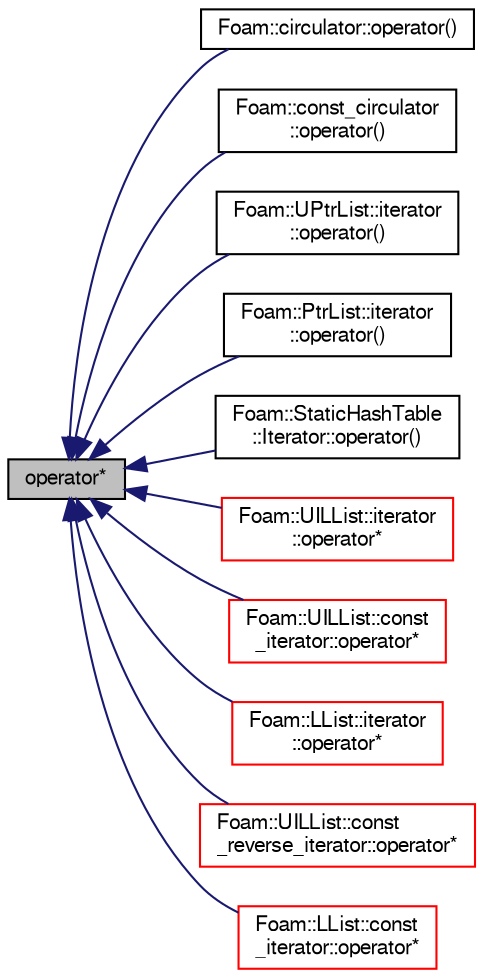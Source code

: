 digraph "operator*"
{
  bgcolor="transparent";
  edge [fontname="FreeSans",fontsize="10",labelfontname="FreeSans",labelfontsize="10"];
  node [fontname="FreeSans",fontsize="10",shape=record];
  rankdir="LR";
  Node1 [label="operator*",height=0.2,width=0.4,color="black", fillcolor="grey75", style="filled" fontcolor="black"];
  Node1 -> Node2 [dir="back",color="midnightblue",fontsize="10",style="solid",fontname="FreeSans"];
  Node2 [label="Foam::circulator::operator()",height=0.2,width=0.4,color="black",URL="$a00261.html#a436b038541890838f8b57774ba63e33a",tooltip="Dereference the iterator and return. "];
  Node1 -> Node3 [dir="back",color="midnightblue",fontsize="10",style="solid",fontname="FreeSans"];
  Node3 [label="Foam::const_circulator\l::operator()",height=0.2,width=0.4,color="black",URL="$a00332.html#a804c2200ad252f386bfc1061a60850b5",tooltip="Dereference the iterator and return. "];
  Node1 -> Node4 [dir="back",color="midnightblue",fontsize="10",style="solid",fontname="FreeSans"];
  Node4 [label="Foam::UPtrList::iterator\l::operator()",height=0.2,width=0.4,color="black",URL="$a01173.html#a625855a4f62948f4f1ad06354be9ca09"];
  Node1 -> Node5 [dir="back",color="midnightblue",fontsize="10",style="solid",fontname="FreeSans"];
  Node5 [label="Foam::PtrList::iterator\l::operator()",height=0.2,width=0.4,color="black",URL="$a01172.html#a625855a4f62948f4f1ad06354be9ca09"];
  Node1 -> Node6 [dir="back",color="midnightblue",fontsize="10",style="solid",fontname="FreeSans"];
  Node6 [label="Foam::StaticHashTable\l::Iterator::operator()",height=0.2,width=0.4,color="black",URL="$a01165.html#a0da68fe3c57a5456dd52f919aebc3e04"];
  Node1 -> Node7 [dir="back",color="midnightblue",fontsize="10",style="solid",fontname="FreeSans"];
  Node7 [label="Foam::UILList::iterator\l::operator*",height=0.2,width=0.4,color="red",URL="$a01168.html#af7f8c6b921dca2b94f6e7ee14e762770"];
  Node1 -> Node8 [dir="back",color="midnightblue",fontsize="10",style="solid",fontname="FreeSans"];
  Node8 [label="Foam::UILList::const\l_iterator::operator*",height=0.2,width=0.4,color="red",URL="$a00336.html#a4d63736950e982ee8a64e635fe3182be"];
  Node1 -> Node9 [dir="back",color="midnightblue",fontsize="10",style="solid",fontname="FreeSans"];
  Node9 [label="Foam::LList::iterator\l::operator*",height=0.2,width=0.4,color="red",URL="$a01166.html#af7f8c6b921dca2b94f6e7ee14e762770"];
  Node1 -> Node10 [dir="back",color="midnightblue",fontsize="10",style="solid",fontname="FreeSans"];
  Node10 [label="Foam::UILList::const\l_reverse_iterator::operator*",height=0.2,width=0.4,color="red",URL="$a00342.html#a4d63736950e982ee8a64e635fe3182be"];
  Node1 -> Node11 [dir="back",color="midnightblue",fontsize="10",style="solid",fontname="FreeSans"];
  Node11 [label="Foam::LList::const\l_iterator::operator*",height=0.2,width=0.4,color="red",URL="$a00334.html#a4d63736950e982ee8a64e635fe3182be"];
}
